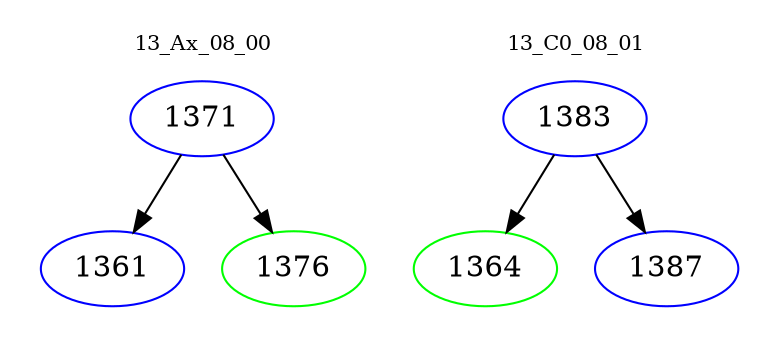 digraph{
subgraph cluster_0 {
color = white
label = "13_Ax_08_00";
fontsize=10;
T0_1371 [label="1371", color="blue"]
T0_1371 -> T0_1361 [color="black"]
T0_1361 [label="1361", color="blue"]
T0_1371 -> T0_1376 [color="black"]
T0_1376 [label="1376", color="green"]
}
subgraph cluster_1 {
color = white
label = "13_C0_08_01";
fontsize=10;
T1_1383 [label="1383", color="blue"]
T1_1383 -> T1_1364 [color="black"]
T1_1364 [label="1364", color="green"]
T1_1383 -> T1_1387 [color="black"]
T1_1387 [label="1387", color="blue"]
}
}
